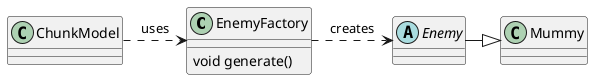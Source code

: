 @startuml
class EnemyFactory{
  void generate()
}

abstract class Enemy{
}

class Mummy{
}

class ChunkModel{
}

ChunkModel .> EnemyFactory : uses
EnemyFactory .> Enemy : creates
Enemy -|> Mummy
@enduml